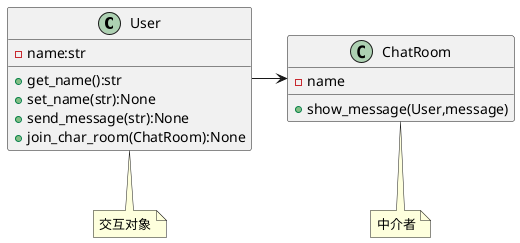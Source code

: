 @startuml
class User{
-name:str
+get_name():str
+set_name(str):None
+send_message(str):None
+join_char_room(ChatRoom):None
}
note bottom:交互对象
class ChatRoom{
-name
+show_message(User,message)
}
note bottom:中介者
User -> ChatRoom
@enduml